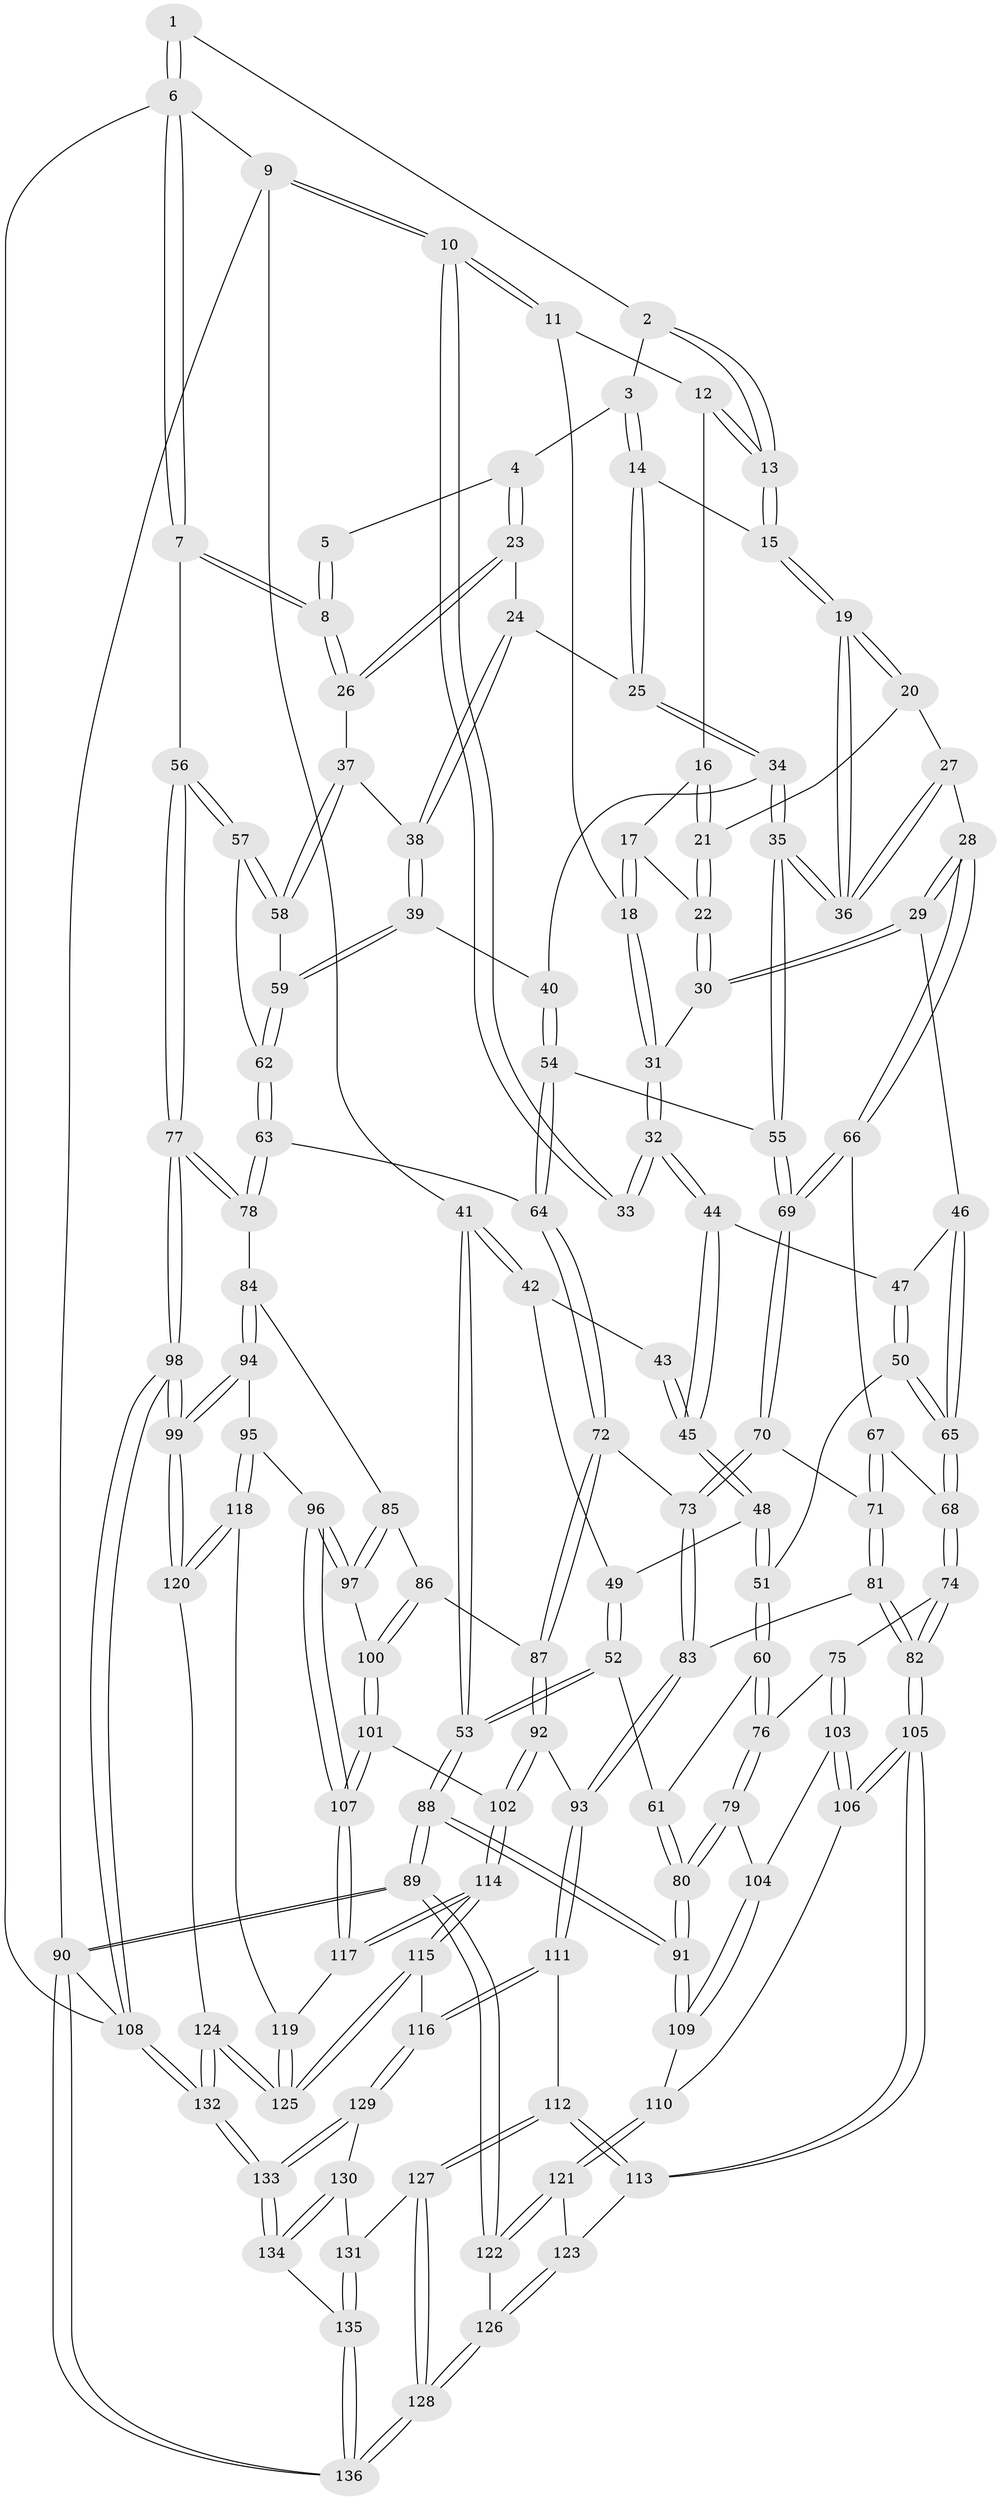 // coarse degree distribution, {3: 0.11578947368421053, 5: 0.45263157894736844, 9: 0.010526315789473684, 4: 0.24210526315789474, 6: 0.16842105263157894, 7: 0.010526315789473684}
// Generated by graph-tools (version 1.1) at 2025/21/03/04/25 18:21:39]
// undirected, 136 vertices, 337 edges
graph export_dot {
graph [start="1"]
  node [color=gray90,style=filled];
  1 [pos="+0.854246124227874+0"];
  2 [pos="+0.5993906941214385+0"];
  3 [pos="+0.7011745858845791+0"];
  4 [pos="+0.8461639791229171+0.04744330340952391"];
  5 [pos="+0.8515765470302761+0"];
  6 [pos="+1+0"];
  7 [pos="+1+0.05281270912548817"];
  8 [pos="+1+0.1034126377108704"];
  9 [pos="+0+0"];
  10 [pos="+0+0"];
  11 [pos="+0.11258493764895171+0"];
  12 [pos="+0.4512948682564579+0"];
  13 [pos="+0.5168612752168122+0"];
  14 [pos="+0.7429198489949008+0.0732864718041995"];
  15 [pos="+0.5688938814378048+0.07224622561451323"];
  16 [pos="+0.4157038944921765+0"];
  17 [pos="+0.2921934206172247+0.034567748632337934"];
  18 [pos="+0.23252436834436513+0.08460517041324439"];
  19 [pos="+0.5678410547892392+0.12166196600546567"];
  20 [pos="+0.4080097520978571+0.10691714478514955"];
  21 [pos="+0.39535894655646486+0.08871469482324432"];
  22 [pos="+0.3428429851326822+0.12042957084637768"];
  23 [pos="+0.8465641169765126+0.07873781496131856"];
  24 [pos="+0.8116364849600062+0.09586327970870881"];
  25 [pos="+0.7699211601630962+0.1045160289055767"];
  26 [pos="+0.9783360763595766+0.13100770573443518"];
  27 [pos="+0.41933926807869165+0.16557884671663384"];
  28 [pos="+0.345003190229384+0.22629509027056272"];
  29 [pos="+0.33217302016031525+0.22077446945554025"];
  30 [pos="+0.3142084194090228+0.15504296111061117"];
  31 [pos="+0.2236942621031675+0.098876447616155"];
  32 [pos="+0.17354753026876932+0.11987374093123349"];
  33 [pos="+0.11147448240878625+0.06692694751462497"];
  34 [pos="+0.723704927460894+0.1704684297112927"];
  35 [pos="+0.5896399918230179+0.22928661465466707"];
  36 [pos="+0.5829307373661504+0.21487121759740802"];
  37 [pos="+0.9391139597597121+0.1868336252283006"];
  38 [pos="+0.8410524663293877+0.22413032219305917"];
  39 [pos="+0.8287918886045474+0.23753066149330979"];
  40 [pos="+0.7864509658320342+0.2258791449889118"];
  41 [pos="+0+0.18439700450647312"];
  42 [pos="+0+0.17468158919227153"];
  43 [pos="+0.039714112781002744+0.1624474881768428"];
  44 [pos="+0.1687098713475716+0.152022509318897"];
  45 [pos="+0.12599806579485395+0.20071109828294598"];
  46 [pos="+0.28005619275456783+0.24232570299800935"];
  47 [pos="+0.2078485932033912+0.19837637646878478"];
  48 [pos="+0.11825600738245852+0.22098230967444238"];
  49 [pos="+0.08253313896511896+0.2264946238592626"];
  50 [pos="+0.1709534504283256+0.3680441603548348"];
  51 [pos="+0.1422965985247729+0.3637586508038195"];
  52 [pos="+0+0.3420037459098689"];
  53 [pos="+0+0.328695605120061"];
  54 [pos="+0.7171891410492146+0.3610100161736597"];
  55 [pos="+0.5854237247601997+0.2619833971579902"];
  56 [pos="+1+0.39183308013181967"];
  57 [pos="+0.9819038882560301+0.33371361121703275"];
  58 [pos="+0.9303819505379289+0.25823544691359485"];
  59 [pos="+0.8449116893438181+0.31665553627404713"];
  60 [pos="+0.07754093657389617+0.3858560425549019"];
  61 [pos="+0.04883972977934335+0.38639420431215443"];
  62 [pos="+0.8288105594654974+0.3806265271946983"];
  63 [pos="+0.8145128539424663+0.39950715380962437"];
  64 [pos="+0.728083506516705+0.3728281179056202"];
  65 [pos="+0.20553193839392878+0.3781274700885955"];
  66 [pos="+0.418637571408746+0.3238626869247994"];
  67 [pos="+0.35932062222072975+0.37092405910128173"];
  68 [pos="+0.2290728895938189+0.39887036577465906"];
  69 [pos="+0.511777066042568+0.3301133481413114"];
  70 [pos="+0.5158432953878916+0.3909685947988116"];
  71 [pos="+0.38477927290358016+0.4756032763731998"];
  72 [pos="+0.6280024561392464+0.5168980170047826"];
  73 [pos="+0.530903249239974+0.45676497247854425"];
  74 [pos="+0.25187025368230087+0.5236327660578854"];
  75 [pos="+0.21271109230242546+0.547631333191692"];
  76 [pos="+0.10730762588963595+0.4979852719173943"];
  77 [pos="+1+0.4784079294730367"];
  78 [pos="+0.8456052834917301+0.4730167541049974"];
  79 [pos="+0.0730137933955283+0.5781824278821291"];
  80 [pos="+0.030750445051473528+0.5892997366896185"];
  81 [pos="+0.3729836691546765+0.5681457514608828"];
  82 [pos="+0.3502482512994892+0.5819398317965807"];
  83 [pos="+0.4477256205782313+0.5573089696523095"];
  84 [pos="+0.8374149074507051+0.5000775793225242"];
  85 [pos="+0.7801032852714508+0.5224859333878659"];
  86 [pos="+0.6551667892965024+0.5485873985930039"];
  87 [pos="+0.6318764432716845+0.5273248708619435"];
  88 [pos="+0+0.7499477739466259"];
  89 [pos="+0+0.8728192675985695"];
  90 [pos="+0+1"];
  91 [pos="+0+0.6695156952475103"];
  92 [pos="+0.5329237474996948+0.6226111508473854"];
  93 [pos="+0.5232205265556747+0.6218275452412497"];
  94 [pos="+0.8548591410222335+0.5982186843186331"];
  95 [pos="+0.7986944334400335+0.6526474640119544"];
  96 [pos="+0.7655623047699336+0.6553946132354713"];
  97 [pos="+0.7325713502736253+0.6123544718067201"];
  98 [pos="+1+0.7978315856098689"];
  99 [pos="+1+0.789302810965733"];
  100 [pos="+0.6600457121602351+0.5655627262864728"];
  101 [pos="+0.6512639548366782+0.6318773654388028"];
  102 [pos="+0.5383744487940382+0.6279000911094025"];
  103 [pos="+0.1708742818599147+0.5916323581803712"];
  104 [pos="+0.1577955059983188+0.5928709573315107"];
  105 [pos="+0.3442598081802139+0.6758944661906839"];
  106 [pos="+0.18916012398354046+0.6648331186198636"];
  107 [pos="+0.662536100472773+0.7295866235420156"];
  108 [pos="+1+1"];
  109 [pos="+0.097321836977776+0.685589172274557"];
  110 [pos="+0.16396607648181774+0.7213588994903322"];
  111 [pos="+0.43448740866948804+0.7723686850528751"];
  112 [pos="+0.4037947211069574+0.774903153458081"];
  113 [pos="+0.3554008915804005+0.7265250155531555"];
  114 [pos="+0.6346615178116705+0.7689741571246563"];
  115 [pos="+0.6269051554029257+0.7897122218567624"];
  116 [pos="+0.57623431376413+0.8083272478337143"];
  117 [pos="+0.6564114043139139+0.7426392795561377"];
  118 [pos="+0.8277526432598781+0.7522664524732077"];
  119 [pos="+0.8098886358358373+0.7535475652472694"];
  120 [pos="+0.9125563052242069+0.8296818655472762"];
  121 [pos="+0.16754386101851518+0.7359842178475593"];
  122 [pos="+0.0996482677730334+0.8186879368943719"];
  123 [pos="+0.24519979178251847+0.7687897716492452"];
  124 [pos="+0.7622164983116834+0.9356950531975732"];
  125 [pos="+0.6864263150343136+0.8489554697261581"];
  126 [pos="+0.21028917014247392+0.8936381628284289"];
  127 [pos="+0.3977583735385411+0.7955951101366027"];
  128 [pos="+0.27990999888644325+1"];
  129 [pos="+0.5582105095709516+0.8725686245041641"];
  130 [pos="+0.5258195495748474+0.915018199578877"];
  131 [pos="+0.48571299351164304+0.9344882769303388"];
  132 [pos="+0.7180783247479924+1"];
  133 [pos="+0.716783395263013+1"];
  134 [pos="+0.6142890345269347+1"];
  135 [pos="+0.28806263731486925+1"];
  136 [pos="+0.2773982391418256+1"];
  1 -- 2;
  1 -- 6;
  1 -- 6;
  2 -- 3;
  2 -- 13;
  2 -- 13;
  3 -- 4;
  3 -- 14;
  3 -- 14;
  4 -- 5;
  4 -- 23;
  4 -- 23;
  5 -- 8;
  5 -- 8;
  6 -- 7;
  6 -- 7;
  6 -- 9;
  6 -- 108;
  7 -- 8;
  7 -- 8;
  7 -- 56;
  8 -- 26;
  8 -- 26;
  9 -- 10;
  9 -- 10;
  9 -- 41;
  9 -- 90;
  10 -- 11;
  10 -- 11;
  10 -- 33;
  10 -- 33;
  11 -- 12;
  11 -- 18;
  12 -- 13;
  12 -- 13;
  12 -- 16;
  13 -- 15;
  13 -- 15;
  14 -- 15;
  14 -- 25;
  14 -- 25;
  15 -- 19;
  15 -- 19;
  16 -- 17;
  16 -- 21;
  16 -- 21;
  17 -- 18;
  17 -- 18;
  17 -- 22;
  18 -- 31;
  18 -- 31;
  19 -- 20;
  19 -- 20;
  19 -- 36;
  19 -- 36;
  20 -- 21;
  20 -- 27;
  21 -- 22;
  21 -- 22;
  22 -- 30;
  22 -- 30;
  23 -- 24;
  23 -- 26;
  23 -- 26;
  24 -- 25;
  24 -- 38;
  24 -- 38;
  25 -- 34;
  25 -- 34;
  26 -- 37;
  27 -- 28;
  27 -- 36;
  27 -- 36;
  28 -- 29;
  28 -- 29;
  28 -- 66;
  28 -- 66;
  29 -- 30;
  29 -- 30;
  29 -- 46;
  30 -- 31;
  31 -- 32;
  31 -- 32;
  32 -- 33;
  32 -- 33;
  32 -- 44;
  32 -- 44;
  34 -- 35;
  34 -- 35;
  34 -- 40;
  35 -- 36;
  35 -- 36;
  35 -- 55;
  35 -- 55;
  37 -- 38;
  37 -- 58;
  37 -- 58;
  38 -- 39;
  38 -- 39;
  39 -- 40;
  39 -- 59;
  39 -- 59;
  40 -- 54;
  40 -- 54;
  41 -- 42;
  41 -- 42;
  41 -- 53;
  41 -- 53;
  42 -- 43;
  42 -- 49;
  43 -- 45;
  43 -- 45;
  44 -- 45;
  44 -- 45;
  44 -- 47;
  45 -- 48;
  45 -- 48;
  46 -- 47;
  46 -- 65;
  46 -- 65;
  47 -- 50;
  47 -- 50;
  48 -- 49;
  48 -- 51;
  48 -- 51;
  49 -- 52;
  49 -- 52;
  50 -- 51;
  50 -- 65;
  50 -- 65;
  51 -- 60;
  51 -- 60;
  52 -- 53;
  52 -- 53;
  52 -- 61;
  53 -- 88;
  53 -- 88;
  54 -- 55;
  54 -- 64;
  54 -- 64;
  55 -- 69;
  55 -- 69;
  56 -- 57;
  56 -- 57;
  56 -- 77;
  56 -- 77;
  57 -- 58;
  57 -- 58;
  57 -- 62;
  58 -- 59;
  59 -- 62;
  59 -- 62;
  60 -- 61;
  60 -- 76;
  60 -- 76;
  61 -- 80;
  61 -- 80;
  62 -- 63;
  62 -- 63;
  63 -- 64;
  63 -- 78;
  63 -- 78;
  64 -- 72;
  64 -- 72;
  65 -- 68;
  65 -- 68;
  66 -- 67;
  66 -- 69;
  66 -- 69;
  67 -- 68;
  67 -- 71;
  67 -- 71;
  68 -- 74;
  68 -- 74;
  69 -- 70;
  69 -- 70;
  70 -- 71;
  70 -- 73;
  70 -- 73;
  71 -- 81;
  71 -- 81;
  72 -- 73;
  72 -- 87;
  72 -- 87;
  73 -- 83;
  73 -- 83;
  74 -- 75;
  74 -- 82;
  74 -- 82;
  75 -- 76;
  75 -- 103;
  75 -- 103;
  76 -- 79;
  76 -- 79;
  77 -- 78;
  77 -- 78;
  77 -- 98;
  77 -- 98;
  78 -- 84;
  79 -- 80;
  79 -- 80;
  79 -- 104;
  80 -- 91;
  80 -- 91;
  81 -- 82;
  81 -- 82;
  81 -- 83;
  82 -- 105;
  82 -- 105;
  83 -- 93;
  83 -- 93;
  84 -- 85;
  84 -- 94;
  84 -- 94;
  85 -- 86;
  85 -- 97;
  85 -- 97;
  86 -- 87;
  86 -- 100;
  86 -- 100;
  87 -- 92;
  87 -- 92;
  88 -- 89;
  88 -- 89;
  88 -- 91;
  88 -- 91;
  89 -- 90;
  89 -- 90;
  89 -- 122;
  89 -- 122;
  90 -- 136;
  90 -- 136;
  90 -- 108;
  91 -- 109;
  91 -- 109;
  92 -- 93;
  92 -- 102;
  92 -- 102;
  93 -- 111;
  93 -- 111;
  94 -- 95;
  94 -- 99;
  94 -- 99;
  95 -- 96;
  95 -- 118;
  95 -- 118;
  96 -- 97;
  96 -- 97;
  96 -- 107;
  96 -- 107;
  97 -- 100;
  98 -- 99;
  98 -- 99;
  98 -- 108;
  98 -- 108;
  99 -- 120;
  99 -- 120;
  100 -- 101;
  100 -- 101;
  101 -- 102;
  101 -- 107;
  101 -- 107;
  102 -- 114;
  102 -- 114;
  103 -- 104;
  103 -- 106;
  103 -- 106;
  104 -- 109;
  104 -- 109;
  105 -- 106;
  105 -- 106;
  105 -- 113;
  105 -- 113;
  106 -- 110;
  107 -- 117;
  107 -- 117;
  108 -- 132;
  108 -- 132;
  109 -- 110;
  110 -- 121;
  110 -- 121;
  111 -- 112;
  111 -- 116;
  111 -- 116;
  112 -- 113;
  112 -- 113;
  112 -- 127;
  112 -- 127;
  113 -- 123;
  114 -- 115;
  114 -- 115;
  114 -- 117;
  114 -- 117;
  115 -- 116;
  115 -- 125;
  115 -- 125;
  116 -- 129;
  116 -- 129;
  117 -- 119;
  118 -- 119;
  118 -- 120;
  118 -- 120;
  119 -- 125;
  119 -- 125;
  120 -- 124;
  121 -- 122;
  121 -- 122;
  121 -- 123;
  122 -- 126;
  123 -- 126;
  123 -- 126;
  124 -- 125;
  124 -- 125;
  124 -- 132;
  124 -- 132;
  126 -- 128;
  126 -- 128;
  127 -- 128;
  127 -- 128;
  127 -- 131;
  128 -- 136;
  128 -- 136;
  129 -- 130;
  129 -- 133;
  129 -- 133;
  130 -- 131;
  130 -- 134;
  130 -- 134;
  131 -- 135;
  131 -- 135;
  132 -- 133;
  132 -- 133;
  133 -- 134;
  133 -- 134;
  134 -- 135;
  135 -- 136;
  135 -- 136;
}
